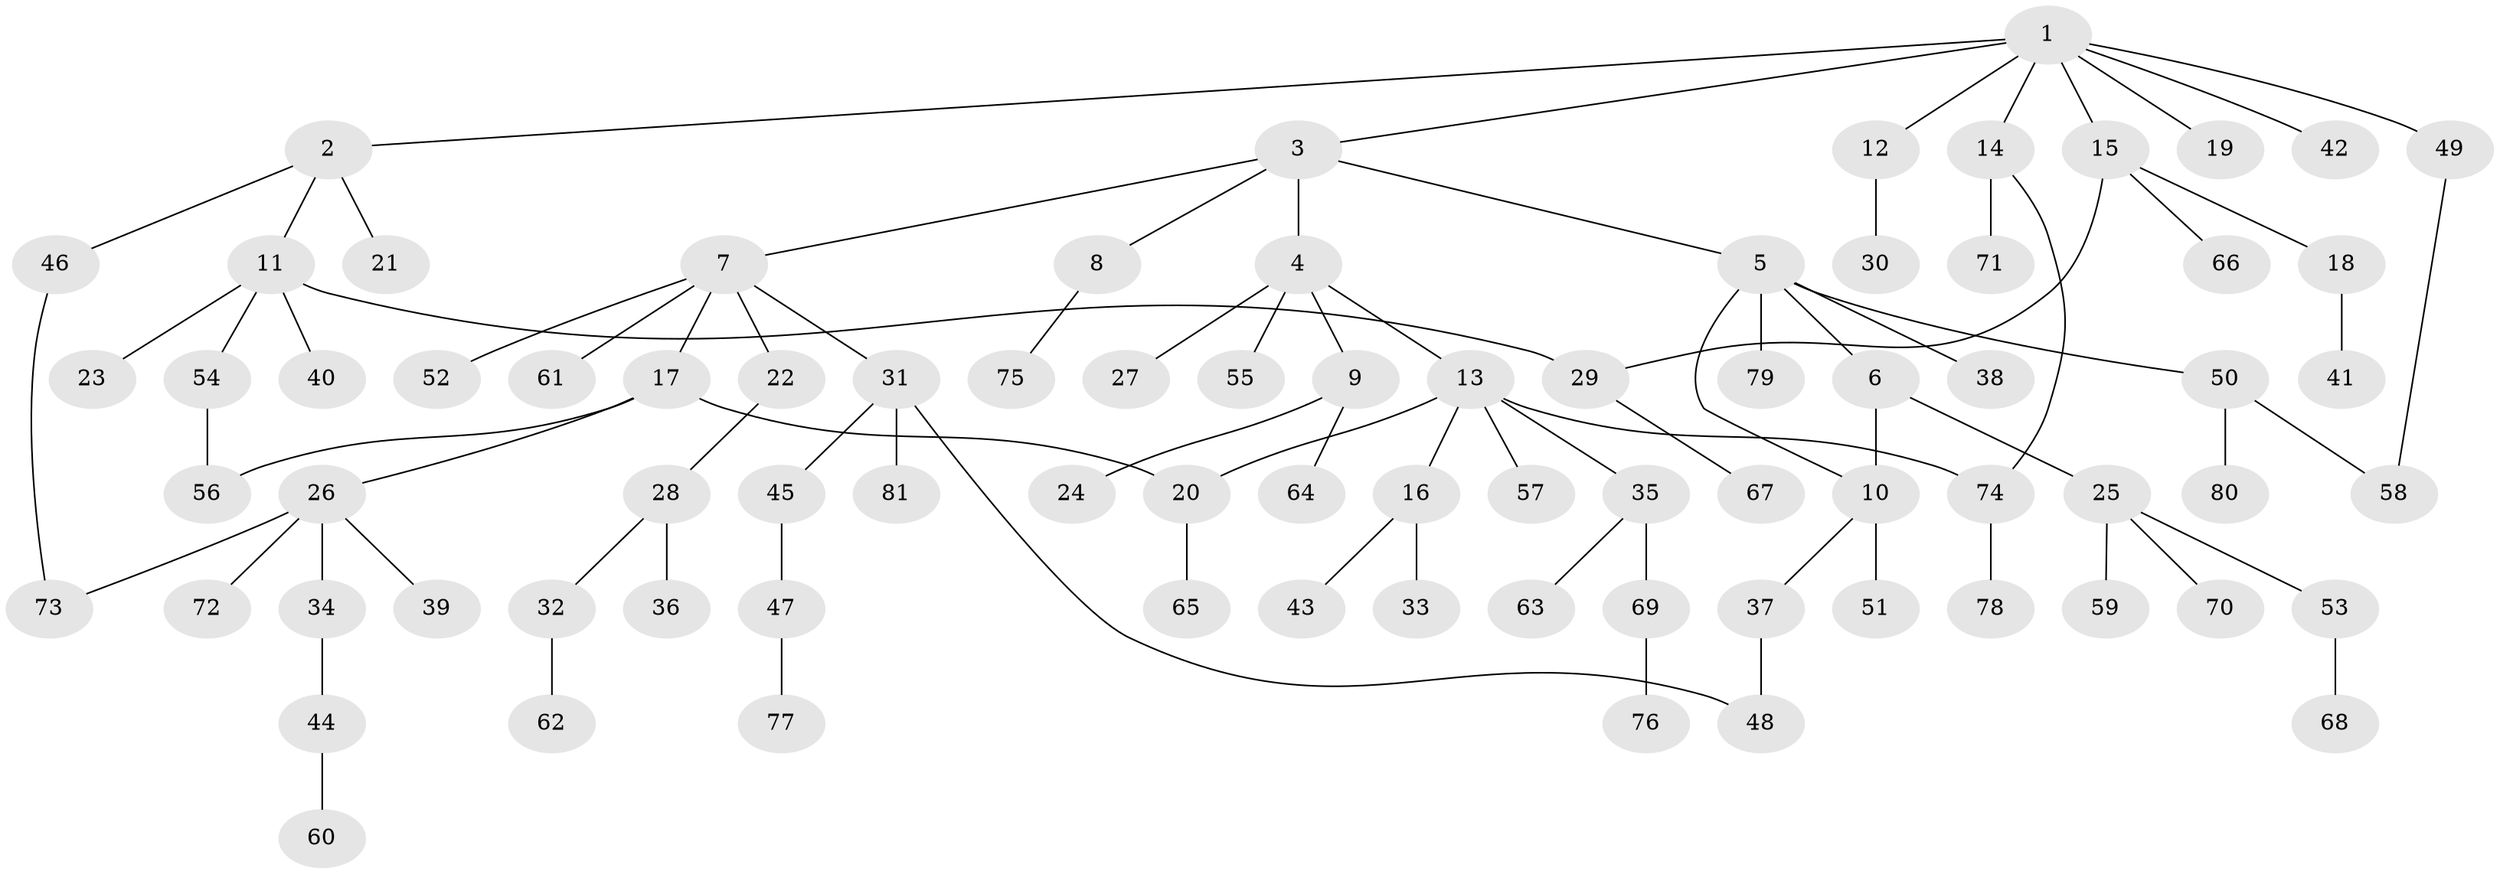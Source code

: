 // Generated by graph-tools (version 1.1) at 2025/10/02/27/25 16:10:51]
// undirected, 81 vertices, 88 edges
graph export_dot {
graph [start="1"]
  node [color=gray90,style=filled];
  1;
  2;
  3;
  4;
  5;
  6;
  7;
  8;
  9;
  10;
  11;
  12;
  13;
  14;
  15;
  16;
  17;
  18;
  19;
  20;
  21;
  22;
  23;
  24;
  25;
  26;
  27;
  28;
  29;
  30;
  31;
  32;
  33;
  34;
  35;
  36;
  37;
  38;
  39;
  40;
  41;
  42;
  43;
  44;
  45;
  46;
  47;
  48;
  49;
  50;
  51;
  52;
  53;
  54;
  55;
  56;
  57;
  58;
  59;
  60;
  61;
  62;
  63;
  64;
  65;
  66;
  67;
  68;
  69;
  70;
  71;
  72;
  73;
  74;
  75;
  76;
  77;
  78;
  79;
  80;
  81;
  1 -- 2;
  1 -- 3;
  1 -- 12;
  1 -- 14;
  1 -- 15;
  1 -- 19;
  1 -- 42;
  1 -- 49;
  2 -- 11;
  2 -- 21;
  2 -- 46;
  3 -- 4;
  3 -- 5;
  3 -- 7;
  3 -- 8;
  4 -- 9;
  4 -- 13;
  4 -- 27;
  4 -- 55;
  5 -- 6;
  5 -- 38;
  5 -- 50;
  5 -- 79;
  5 -- 10;
  6 -- 10;
  6 -- 25;
  7 -- 17;
  7 -- 22;
  7 -- 31;
  7 -- 52;
  7 -- 61;
  8 -- 75;
  9 -- 24;
  9 -- 64;
  10 -- 37;
  10 -- 51;
  11 -- 23;
  11 -- 40;
  11 -- 54;
  11 -- 29;
  12 -- 30;
  13 -- 16;
  13 -- 20;
  13 -- 35;
  13 -- 57;
  13 -- 74;
  14 -- 71;
  14 -- 74;
  15 -- 18;
  15 -- 29;
  15 -- 66;
  16 -- 33;
  16 -- 43;
  17 -- 26;
  17 -- 56;
  17 -- 20;
  18 -- 41;
  20 -- 65;
  22 -- 28;
  25 -- 53;
  25 -- 59;
  25 -- 70;
  26 -- 34;
  26 -- 39;
  26 -- 72;
  26 -- 73;
  28 -- 32;
  28 -- 36;
  29 -- 67;
  31 -- 45;
  31 -- 81;
  31 -- 48;
  32 -- 62;
  34 -- 44;
  35 -- 63;
  35 -- 69;
  37 -- 48;
  44 -- 60;
  45 -- 47;
  46 -- 73;
  47 -- 77;
  49 -- 58;
  50 -- 80;
  50 -- 58;
  53 -- 68;
  54 -- 56;
  69 -- 76;
  74 -- 78;
}
